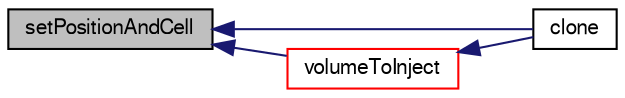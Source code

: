 digraph "setPositionAndCell"
{
  bgcolor="transparent";
  edge [fontname="FreeSans",fontsize="10",labelfontname="FreeSans",labelfontsize="10"];
  node [fontname="FreeSans",fontsize="10",shape=record];
  rankdir="LR";
  Node238 [label="setPositionAndCell",height=0.2,width=0.4,color="black", fillcolor="grey75", style="filled", fontcolor="black"];
  Node238 -> Node239 [dir="back",color="midnightblue",fontsize="10",style="solid",fontname="FreeSans"];
  Node239 [label="clone",height=0.2,width=0.4,color="black",URL="$a24050.html#ac6d7055f88f8ceb366a9f64d3ba635e0",tooltip="Construct and return a clone. "];
  Node238 -> Node240 [dir="back",color="midnightblue",fontsize="10",style="solid",fontname="FreeSans"];
  Node240 [label="volumeToInject",height=0.2,width=0.4,color="red",URL="$a24050.html#a429d17f10d15e9c7727159582c3f149b",tooltip="Volume of parcels to introduce relative to SOI. "];
  Node240 -> Node239 [dir="back",color="midnightblue",fontsize="10",style="solid",fontname="FreeSans"];
}
